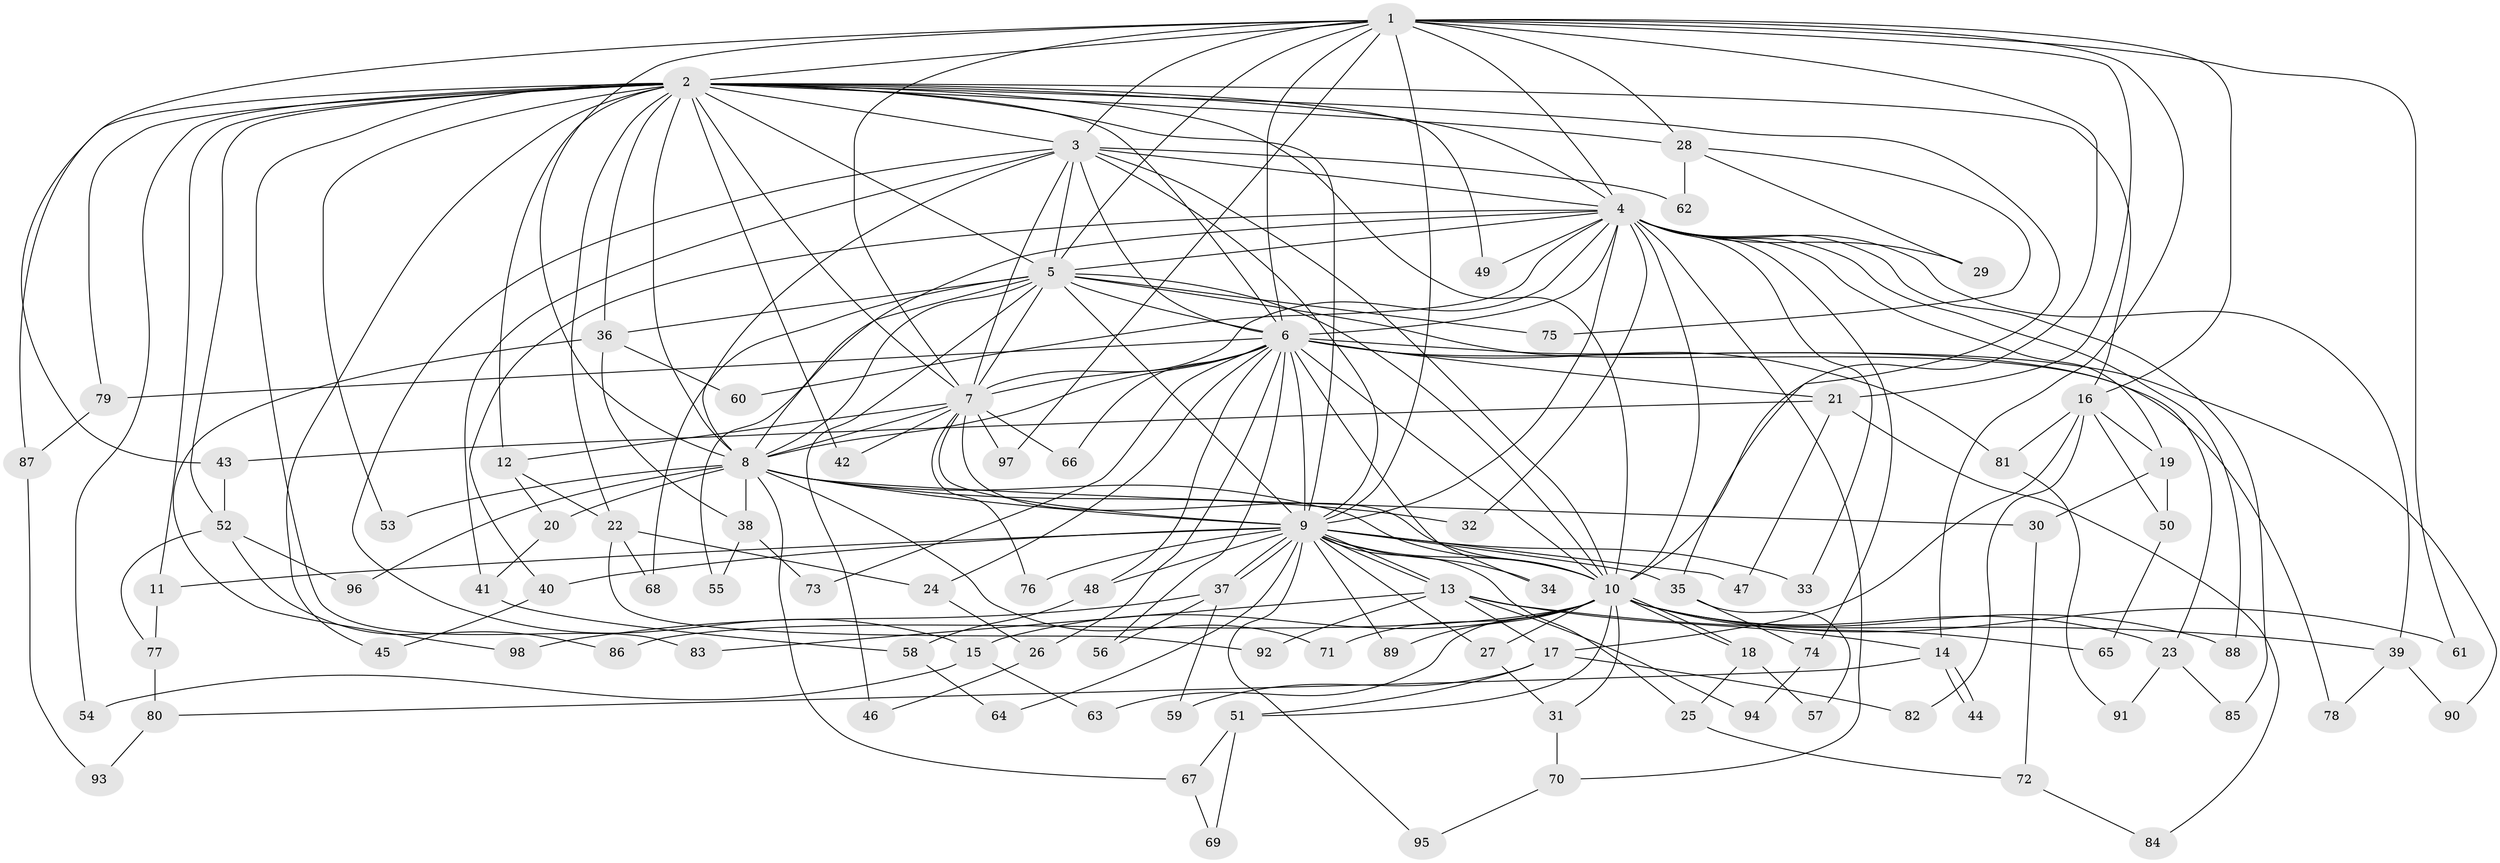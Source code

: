 // Generated by graph-tools (version 1.1) at 2025/43/03/09/25 04:43:16]
// undirected, 98 vertices, 221 edges
graph export_dot {
graph [start="1"]
  node [color=gray90,style=filled];
  1;
  2;
  3;
  4;
  5;
  6;
  7;
  8;
  9;
  10;
  11;
  12;
  13;
  14;
  15;
  16;
  17;
  18;
  19;
  20;
  21;
  22;
  23;
  24;
  25;
  26;
  27;
  28;
  29;
  30;
  31;
  32;
  33;
  34;
  35;
  36;
  37;
  38;
  39;
  40;
  41;
  42;
  43;
  44;
  45;
  46;
  47;
  48;
  49;
  50;
  51;
  52;
  53;
  54;
  55;
  56;
  57;
  58;
  59;
  60;
  61;
  62;
  63;
  64;
  65;
  66;
  67;
  68;
  69;
  70;
  71;
  72;
  73;
  74;
  75;
  76;
  77;
  78;
  79;
  80;
  81;
  82;
  83;
  84;
  85;
  86;
  87;
  88;
  89;
  90;
  91;
  92;
  93;
  94;
  95;
  96;
  97;
  98;
  1 -- 2;
  1 -- 3;
  1 -- 4;
  1 -- 5;
  1 -- 6;
  1 -- 7;
  1 -- 8;
  1 -- 9;
  1 -- 10;
  1 -- 14;
  1 -- 16;
  1 -- 21;
  1 -- 28;
  1 -- 43;
  1 -- 61;
  1 -- 97;
  2 -- 3;
  2 -- 4;
  2 -- 5;
  2 -- 6;
  2 -- 7;
  2 -- 8;
  2 -- 9;
  2 -- 10;
  2 -- 11;
  2 -- 12;
  2 -- 16;
  2 -- 22;
  2 -- 28;
  2 -- 35;
  2 -- 36;
  2 -- 42;
  2 -- 45;
  2 -- 49;
  2 -- 52;
  2 -- 53;
  2 -- 54;
  2 -- 79;
  2 -- 83;
  2 -- 87;
  3 -- 4;
  3 -- 5;
  3 -- 6;
  3 -- 7;
  3 -- 8;
  3 -- 9;
  3 -- 10;
  3 -- 15;
  3 -- 41;
  3 -- 62;
  4 -- 5;
  4 -- 6;
  4 -- 7;
  4 -- 8;
  4 -- 9;
  4 -- 10;
  4 -- 19;
  4 -- 29;
  4 -- 32;
  4 -- 33;
  4 -- 39;
  4 -- 40;
  4 -- 49;
  4 -- 60;
  4 -- 70;
  4 -- 74;
  4 -- 85;
  4 -- 88;
  5 -- 6;
  5 -- 7;
  5 -- 8;
  5 -- 9;
  5 -- 10;
  5 -- 23;
  5 -- 36;
  5 -- 46;
  5 -- 55;
  5 -- 68;
  5 -- 75;
  6 -- 7;
  6 -- 8;
  6 -- 9;
  6 -- 10;
  6 -- 21;
  6 -- 24;
  6 -- 26;
  6 -- 34;
  6 -- 48;
  6 -- 56;
  6 -- 66;
  6 -- 73;
  6 -- 78;
  6 -- 79;
  6 -- 81;
  6 -- 90;
  7 -- 8;
  7 -- 9;
  7 -- 10;
  7 -- 12;
  7 -- 42;
  7 -- 66;
  7 -- 76;
  7 -- 97;
  8 -- 9;
  8 -- 10;
  8 -- 20;
  8 -- 30;
  8 -- 32;
  8 -- 38;
  8 -- 53;
  8 -- 67;
  8 -- 71;
  8 -- 96;
  9 -- 10;
  9 -- 11;
  9 -- 13;
  9 -- 13;
  9 -- 25;
  9 -- 27;
  9 -- 33;
  9 -- 34;
  9 -- 35;
  9 -- 37;
  9 -- 37;
  9 -- 40;
  9 -- 47;
  9 -- 48;
  9 -- 64;
  9 -- 76;
  9 -- 89;
  9 -- 95;
  10 -- 15;
  10 -- 18;
  10 -- 18;
  10 -- 23;
  10 -- 27;
  10 -- 31;
  10 -- 51;
  10 -- 61;
  10 -- 63;
  10 -- 65;
  10 -- 71;
  10 -- 86;
  10 -- 88;
  10 -- 89;
  11 -- 77;
  12 -- 20;
  12 -- 22;
  13 -- 14;
  13 -- 17;
  13 -- 39;
  13 -- 83;
  13 -- 92;
  13 -- 94;
  14 -- 44;
  14 -- 44;
  14 -- 80;
  15 -- 54;
  15 -- 63;
  16 -- 17;
  16 -- 19;
  16 -- 50;
  16 -- 81;
  16 -- 82;
  17 -- 51;
  17 -- 59;
  17 -- 82;
  18 -- 25;
  18 -- 57;
  19 -- 30;
  19 -- 50;
  20 -- 41;
  21 -- 43;
  21 -- 47;
  21 -- 84;
  22 -- 24;
  22 -- 68;
  22 -- 92;
  23 -- 85;
  23 -- 91;
  24 -- 26;
  25 -- 72;
  26 -- 46;
  27 -- 31;
  28 -- 29;
  28 -- 62;
  28 -- 75;
  30 -- 72;
  31 -- 70;
  35 -- 57;
  35 -- 74;
  36 -- 38;
  36 -- 60;
  36 -- 98;
  37 -- 56;
  37 -- 59;
  37 -- 98;
  38 -- 55;
  38 -- 73;
  39 -- 78;
  39 -- 90;
  40 -- 45;
  41 -- 58;
  43 -- 52;
  48 -- 58;
  50 -- 65;
  51 -- 67;
  51 -- 69;
  52 -- 77;
  52 -- 86;
  52 -- 96;
  58 -- 64;
  67 -- 69;
  70 -- 95;
  72 -- 84;
  74 -- 94;
  77 -- 80;
  79 -- 87;
  80 -- 93;
  81 -- 91;
  87 -- 93;
}

